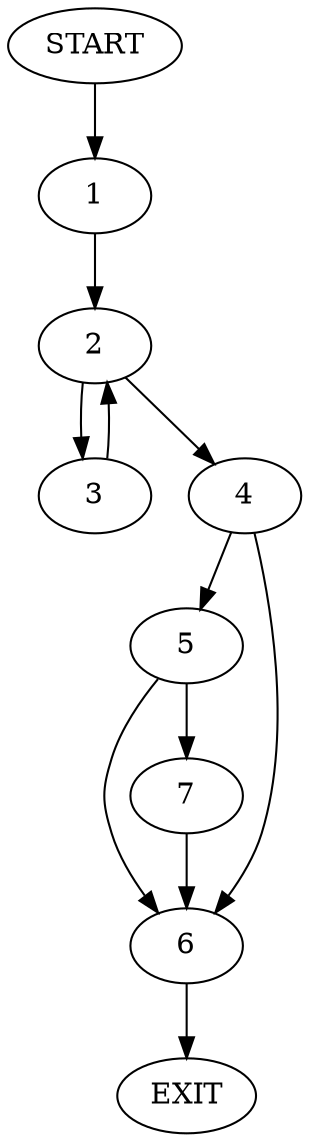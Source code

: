 digraph {
0 [label="START"]
8 [label="EXIT"]
0 -> 1
1 -> 2
2 -> 3
2 -> 4
3 -> 2
4 -> 5
4 -> 6
6 -> 8
5 -> 6
5 -> 7
7 -> 6
}
